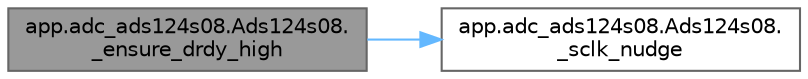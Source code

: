 digraph "app.adc_ads124s08.Ads124s08._ensure_drdy_high"
{
 // LATEX_PDF_SIZE
  bgcolor="transparent";
  edge [fontname=Helvetica,fontsize=10,labelfontname=Helvetica,labelfontsize=10];
  node [fontname=Helvetica,fontsize=10,shape=box,height=0.2,width=0.4];
  rankdir="LR";
  Node1 [id="Node000001",label="app.adc_ads124s08.Ads124s08.\l_ensure_drdy_high",height=0.2,width=0.4,color="gray40", fillcolor="grey60", style="filled", fontcolor="black",tooltip="Assure que le signal DRDY est à l'état HIGH."];
  Node1 -> Node2 [id="edge1_Node000001_Node000002",color="steelblue1",style="solid",tooltip=" "];
  Node2 [id="Node000002",label="app.adc_ads124s08.Ads124s08.\l_sclk_nudge",height=0.2,width=0.4,color="grey40", fillcolor="white", style="filled",URL="$classapp_1_1adc__ads124s08_1_1_ads124s08.html#a54727c06031c4ca2229653dd01edfe03",tooltip="Envoie un coup de pouce sur SCLK pour synchroniser DRDY."];
}
